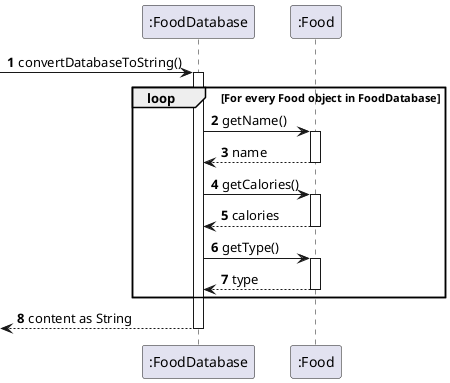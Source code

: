 @startuml
'https://plantuml.com/sequence-diagram

autonumber

-> ":FoodDatabase": convertDatabaseToString()
activate ":FoodDatabase"

loop For every Food object in FoodDatabase

    ":FoodDatabase" -> ":Food": getName()
    activate ":Food"
    return name

    ":FoodDatabase" -> ":Food": getCalories()
    activate ":Food"
    return calories

    ":FoodDatabase" -> ":Food": getType()
    activate ":Food"
    return type

end

return content as String
@enduml
